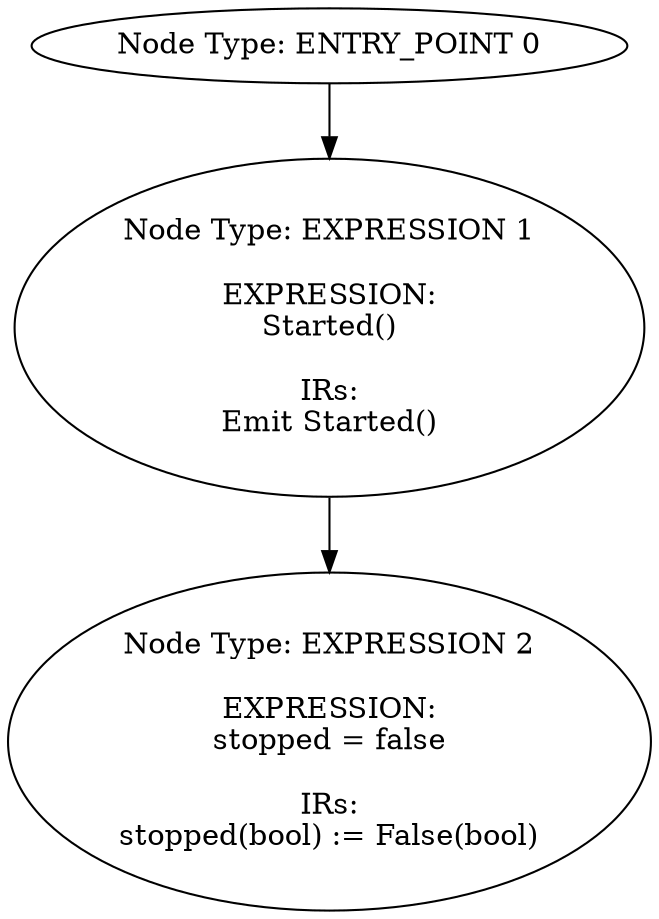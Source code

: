 digraph{
0[label="Node Type: ENTRY_POINT 0
"];
0->1;
1[label="Node Type: EXPRESSION 1

EXPRESSION:
Started()

IRs:
Emit Started()"];
1->2;
2[label="Node Type: EXPRESSION 2

EXPRESSION:
stopped = false

IRs:
stopped(bool) := False(bool)"];
}
